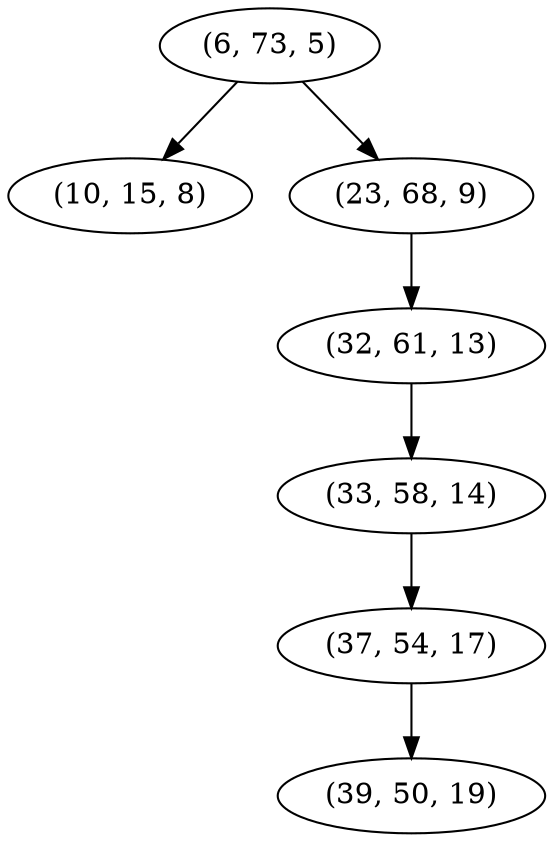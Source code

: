 digraph tree {
    "(6, 73, 5)";
    "(10, 15, 8)";
    "(23, 68, 9)";
    "(32, 61, 13)";
    "(33, 58, 14)";
    "(37, 54, 17)";
    "(39, 50, 19)";
    "(6, 73, 5)" -> "(10, 15, 8)";
    "(6, 73, 5)" -> "(23, 68, 9)";
    "(23, 68, 9)" -> "(32, 61, 13)";
    "(32, 61, 13)" -> "(33, 58, 14)";
    "(33, 58, 14)" -> "(37, 54, 17)";
    "(37, 54, 17)" -> "(39, 50, 19)";
}
